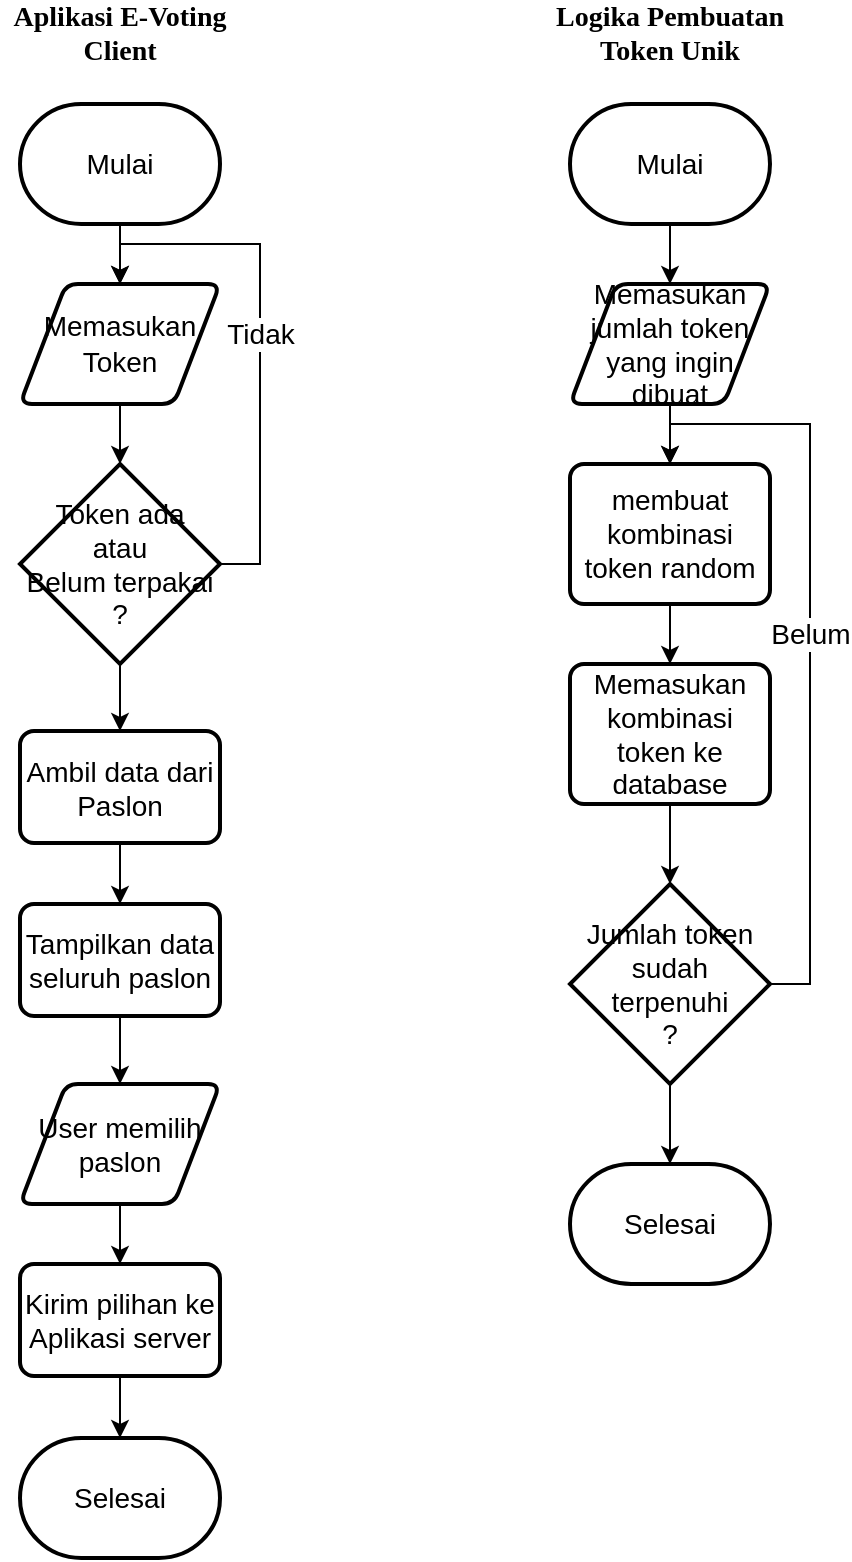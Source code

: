 <mxfile version="20.3.0" type="device"><diagram id="60gjqq1V1nCpwxBkGMBb" name="Page-1"><mxGraphModel dx="868" dy="561" grid="1" gridSize="10" guides="1" tooltips="1" connect="1" arrows="1" fold="1" page="1" pageScale="1" pageWidth="1169" pageHeight="827" math="0" shadow="0"><root><mxCell id="0"/><mxCell id="1" parent="0"/><mxCell id="CwpCtQStqfU46tKi2KKY-1" value="&lt;font face=&quot;Times New Roman&quot; style=&quot;font-size: 14px;&quot;&gt;&lt;b&gt;Aplikasi E-Voting Client&lt;/b&gt;&lt;/font&gt;" style="text;html=1;strokeColor=none;fillColor=none;align=center;verticalAlign=middle;whiteSpace=wrap;rounded=0;" vertex="1" parent="1"><mxGeometry x="40" y="40" width="120" height="30" as="geometry"/></mxCell><mxCell id="CwpCtQStqfU46tKi2KKY-6" style="edgeStyle=orthogonalEdgeStyle;rounded=0;orthogonalLoop=1;jettySize=auto;html=1;exitX=0.5;exitY=1;exitDx=0;exitDy=0;fontFamily=Helvetica;fontSize=14;" edge="1" parent="1" source="CwpCtQStqfU46tKi2KKY-2" target="CwpCtQStqfU46tKi2KKY-5"><mxGeometry relative="1" as="geometry"/></mxCell><mxCell id="CwpCtQStqfU46tKi2KKY-2" value="&lt;font face=&quot;Helvetica&quot;&gt;Memasukan&lt;br&gt;Token&lt;/font&gt;" style="shape=parallelogram;html=1;strokeWidth=2;perimeter=parallelogramPerimeter;whiteSpace=wrap;rounded=1;arcSize=12;size=0.23;fontFamily=Times New Roman;fontSize=14;" vertex="1" parent="1"><mxGeometry x="50" y="180" width="100" height="60" as="geometry"/></mxCell><mxCell id="CwpCtQStqfU46tKi2KKY-4" style="edgeStyle=orthogonalEdgeStyle;rounded=0;orthogonalLoop=1;jettySize=auto;html=1;exitX=0.5;exitY=1;exitDx=0;exitDy=0;exitPerimeter=0;entryX=0.5;entryY=0;entryDx=0;entryDy=0;fontFamily=Helvetica;fontSize=14;" edge="1" parent="1" source="CwpCtQStqfU46tKi2KKY-3" target="CwpCtQStqfU46tKi2KKY-2"><mxGeometry relative="1" as="geometry"/></mxCell><mxCell id="CwpCtQStqfU46tKi2KKY-3" value="Mulai" style="strokeWidth=2;html=1;shape=mxgraph.flowchart.terminator;whiteSpace=wrap;fontFamily=Helvetica;fontSize=14;" vertex="1" parent="1"><mxGeometry x="50" y="90" width="100" height="60" as="geometry"/></mxCell><mxCell id="CwpCtQStqfU46tKi2KKY-9" value="Tidak" style="edgeStyle=orthogonalEdgeStyle;rounded=0;orthogonalLoop=1;jettySize=auto;html=1;exitX=1;exitY=0.5;exitDx=0;exitDy=0;exitPerimeter=0;entryX=0.5;entryY=0;entryDx=0;entryDy=0;fontFamily=Helvetica;fontSize=14;" edge="1" parent="1" source="CwpCtQStqfU46tKi2KKY-5" target="CwpCtQStqfU46tKi2KKY-2"><mxGeometry relative="1" as="geometry"/></mxCell><mxCell id="CwpCtQStqfU46tKi2KKY-15" style="edgeStyle=orthogonalEdgeStyle;rounded=0;orthogonalLoop=1;jettySize=auto;html=1;exitX=0.5;exitY=1;exitDx=0;exitDy=0;exitPerimeter=0;entryX=0.5;entryY=0;entryDx=0;entryDy=0;fontFamily=Helvetica;fontSize=14;" edge="1" parent="1" source="CwpCtQStqfU46tKi2KKY-5" target="CwpCtQStqfU46tKi2KKY-10"><mxGeometry relative="1" as="geometry"/></mxCell><mxCell id="CwpCtQStqfU46tKi2KKY-5" value="Token ada&lt;br&gt;atau&lt;br&gt;Belum terpakai ?" style="strokeWidth=2;html=1;shape=mxgraph.flowchart.decision;whiteSpace=wrap;fontFamily=Helvetica;fontSize=14;" vertex="1" parent="1"><mxGeometry x="50" y="270" width="100" height="100" as="geometry"/></mxCell><mxCell id="CwpCtQStqfU46tKi2KKY-16" style="edgeStyle=orthogonalEdgeStyle;rounded=0;orthogonalLoop=1;jettySize=auto;html=1;exitX=0.5;exitY=1;exitDx=0;exitDy=0;entryX=0.5;entryY=0;entryDx=0;entryDy=0;fontFamily=Helvetica;fontSize=14;" edge="1" parent="1" source="CwpCtQStqfU46tKi2KKY-10" target="CwpCtQStqfU46tKi2KKY-14"><mxGeometry relative="1" as="geometry"/></mxCell><mxCell id="CwpCtQStqfU46tKi2KKY-10" value="Ambil data dari Paslon" style="rounded=1;whiteSpace=wrap;html=1;absoluteArcSize=1;arcSize=14;strokeWidth=2;fontFamily=Helvetica;fontSize=14;" vertex="1" parent="1"><mxGeometry x="50" y="403.5" width="100" height="56" as="geometry"/></mxCell><mxCell id="CwpCtQStqfU46tKi2KKY-18" style="edgeStyle=orthogonalEdgeStyle;rounded=0;orthogonalLoop=1;jettySize=auto;html=1;exitX=0.5;exitY=1;exitDx=0;exitDy=0;entryX=0.5;entryY=0;entryDx=0;entryDy=0;fontFamily=Helvetica;fontSize=14;" edge="1" parent="1" source="CwpCtQStqfU46tKi2KKY-14" target="CwpCtQStqfU46tKi2KKY-17"><mxGeometry relative="1" as="geometry"/></mxCell><mxCell id="CwpCtQStqfU46tKi2KKY-14" value="Tampilkan data seluruh paslon" style="rounded=1;whiteSpace=wrap;html=1;absoluteArcSize=1;arcSize=14;strokeWidth=2;fontFamily=Helvetica;fontSize=14;" vertex="1" parent="1"><mxGeometry x="50" y="490" width="100" height="56" as="geometry"/></mxCell><mxCell id="CwpCtQStqfU46tKi2KKY-20" style="edgeStyle=orthogonalEdgeStyle;rounded=0;orthogonalLoop=1;jettySize=auto;html=1;exitX=0.5;exitY=1;exitDx=0;exitDy=0;entryX=0.5;entryY=0;entryDx=0;entryDy=0;fontFamily=Helvetica;fontSize=14;" edge="1" parent="1" source="CwpCtQStqfU46tKi2KKY-17" target="CwpCtQStqfU46tKi2KKY-19"><mxGeometry relative="1" as="geometry"/></mxCell><mxCell id="CwpCtQStqfU46tKi2KKY-17" value="User memilih paslon" style="shape=parallelogram;html=1;strokeWidth=2;perimeter=parallelogramPerimeter;whiteSpace=wrap;rounded=1;arcSize=12;size=0.23;fontFamily=Helvetica;fontSize=14;" vertex="1" parent="1"><mxGeometry x="50" y="580" width="100" height="60" as="geometry"/></mxCell><mxCell id="CwpCtQStqfU46tKi2KKY-22" style="edgeStyle=orthogonalEdgeStyle;rounded=0;orthogonalLoop=1;jettySize=auto;html=1;exitX=0.5;exitY=1;exitDx=0;exitDy=0;entryX=0.5;entryY=0;entryDx=0;entryDy=0;entryPerimeter=0;fontFamily=Helvetica;fontSize=14;" edge="1" parent="1" source="CwpCtQStqfU46tKi2KKY-19" target="CwpCtQStqfU46tKi2KKY-21"><mxGeometry relative="1" as="geometry"/></mxCell><mxCell id="CwpCtQStqfU46tKi2KKY-19" value="Kirim pilihan ke Aplikasi server" style="rounded=1;whiteSpace=wrap;html=1;absoluteArcSize=1;arcSize=14;strokeWidth=2;fontFamily=Helvetica;fontSize=14;" vertex="1" parent="1"><mxGeometry x="50" y="670" width="100" height="56" as="geometry"/></mxCell><mxCell id="CwpCtQStqfU46tKi2KKY-21" value="Selesai" style="strokeWidth=2;html=1;shape=mxgraph.flowchart.terminator;whiteSpace=wrap;fontFamily=Helvetica;fontSize=14;" vertex="1" parent="1"><mxGeometry x="50" y="757" width="100" height="60" as="geometry"/></mxCell><mxCell id="CwpCtQStqfU46tKi2KKY-30" style="edgeStyle=orthogonalEdgeStyle;rounded=0;orthogonalLoop=1;jettySize=auto;html=1;exitX=0.5;exitY=1;exitDx=0;exitDy=0;exitPerimeter=0;entryX=0.5;entryY=0;entryDx=0;entryDy=0;fontFamily=Helvetica;fontSize=14;" edge="1" parent="1" source="CwpCtQStqfU46tKi2KKY-23" target="CwpCtQStqfU46tKi2KKY-29"><mxGeometry relative="1" as="geometry"/></mxCell><mxCell id="CwpCtQStqfU46tKi2KKY-23" value="Mulai" style="strokeWidth=2;html=1;shape=mxgraph.flowchart.terminator;whiteSpace=wrap;fontFamily=Helvetica;fontSize=14;" vertex="1" parent="1"><mxGeometry x="325" y="90" width="100" height="60" as="geometry"/></mxCell><mxCell id="CwpCtQStqfU46tKi2KKY-24" value="&lt;font face=&quot;Times New Roman&quot; style=&quot;font-size: 14px;&quot;&gt;&lt;b&gt;Logika Pembuatan Token Unik&lt;/b&gt;&lt;/font&gt;" style="text;html=1;strokeColor=none;fillColor=none;align=center;verticalAlign=middle;whiteSpace=wrap;rounded=0;" vertex="1" parent="1"><mxGeometry x="315" y="40" width="120" height="30" as="geometry"/></mxCell><mxCell id="CwpCtQStqfU46tKi2KKY-33" style="edgeStyle=orthogonalEdgeStyle;rounded=0;orthogonalLoop=1;jettySize=auto;html=1;exitX=0.5;exitY=1;exitDx=0;exitDy=0;entryX=0.5;entryY=0;entryDx=0;entryDy=0;fontFamily=Helvetica;fontSize=14;" edge="1" parent="1" source="CwpCtQStqfU46tKi2KKY-28" target="CwpCtQStqfU46tKi2KKY-32"><mxGeometry relative="1" as="geometry"/></mxCell><mxCell id="CwpCtQStqfU46tKi2KKY-28" value="membuat kombinasi token random" style="rounded=1;whiteSpace=wrap;html=1;absoluteArcSize=1;arcSize=14;strokeWidth=2;fontFamily=Helvetica;fontSize=14;" vertex="1" parent="1"><mxGeometry x="325" y="270" width="100" height="70" as="geometry"/></mxCell><mxCell id="CwpCtQStqfU46tKi2KKY-31" style="edgeStyle=orthogonalEdgeStyle;rounded=0;orthogonalLoop=1;jettySize=auto;html=1;exitX=0.5;exitY=1;exitDx=0;exitDy=0;entryX=0.5;entryY=0;entryDx=0;entryDy=0;fontFamily=Helvetica;fontSize=14;" edge="1" parent="1" source="CwpCtQStqfU46tKi2KKY-29" target="CwpCtQStqfU46tKi2KKY-28"><mxGeometry relative="1" as="geometry"/></mxCell><mxCell id="CwpCtQStqfU46tKi2KKY-29" value="Memasukan jumlah token yang ingin dibuat" style="shape=parallelogram;html=1;strokeWidth=2;perimeter=parallelogramPerimeter;whiteSpace=wrap;rounded=1;arcSize=12;size=0.23;fontFamily=Helvetica;fontSize=14;" vertex="1" parent="1"><mxGeometry x="325" y="180" width="100" height="60" as="geometry"/></mxCell><mxCell id="CwpCtQStqfU46tKi2KKY-35" style="edgeStyle=orthogonalEdgeStyle;rounded=0;orthogonalLoop=1;jettySize=auto;html=1;exitX=0.5;exitY=1;exitDx=0;exitDy=0;entryX=0.5;entryY=0;entryDx=0;entryDy=0;entryPerimeter=0;fontFamily=Helvetica;fontSize=14;" edge="1" parent="1" source="CwpCtQStqfU46tKi2KKY-32" target="CwpCtQStqfU46tKi2KKY-34"><mxGeometry relative="1" as="geometry"/></mxCell><mxCell id="CwpCtQStqfU46tKi2KKY-32" value="Memasukan kombinasi token ke database" style="rounded=1;whiteSpace=wrap;html=1;absoluteArcSize=1;arcSize=14;strokeWidth=2;fontFamily=Helvetica;fontSize=14;" vertex="1" parent="1"><mxGeometry x="325" y="370" width="100" height="70" as="geometry"/></mxCell><mxCell id="CwpCtQStqfU46tKi2KKY-36" value="Belum" style="edgeStyle=orthogonalEdgeStyle;rounded=0;orthogonalLoop=1;jettySize=auto;html=1;exitX=1;exitY=0.5;exitDx=0;exitDy=0;exitPerimeter=0;entryX=0.5;entryY=0;entryDx=0;entryDy=0;fontFamily=Helvetica;fontSize=14;" edge="1" parent="1" source="CwpCtQStqfU46tKi2KKY-34" target="CwpCtQStqfU46tKi2KKY-28"><mxGeometry relative="1" as="geometry"/></mxCell><mxCell id="CwpCtQStqfU46tKi2KKY-40" style="edgeStyle=orthogonalEdgeStyle;rounded=0;orthogonalLoop=1;jettySize=auto;html=1;exitX=0.5;exitY=1;exitDx=0;exitDy=0;exitPerimeter=0;entryX=0.5;entryY=0;entryDx=0;entryDy=0;entryPerimeter=0;fontFamily=Helvetica;fontSize=14;" edge="1" parent="1" source="CwpCtQStqfU46tKi2KKY-34" target="CwpCtQStqfU46tKi2KKY-39"><mxGeometry relative="1" as="geometry"/></mxCell><mxCell id="CwpCtQStqfU46tKi2KKY-34" value="Jumlah token sudah terpenuhi &lt;br&gt;?" style="strokeWidth=2;html=1;shape=mxgraph.flowchart.decision;whiteSpace=wrap;fontFamily=Helvetica;fontSize=14;" vertex="1" parent="1"><mxGeometry x="325" y="480" width="100" height="100" as="geometry"/></mxCell><mxCell id="CwpCtQStqfU46tKi2KKY-39" value="Selesai" style="strokeWidth=2;html=1;shape=mxgraph.flowchart.terminator;whiteSpace=wrap;fontFamily=Helvetica;fontSize=14;" vertex="1" parent="1"><mxGeometry x="325" y="620" width="100" height="60" as="geometry"/></mxCell></root></mxGraphModel></diagram></mxfile>